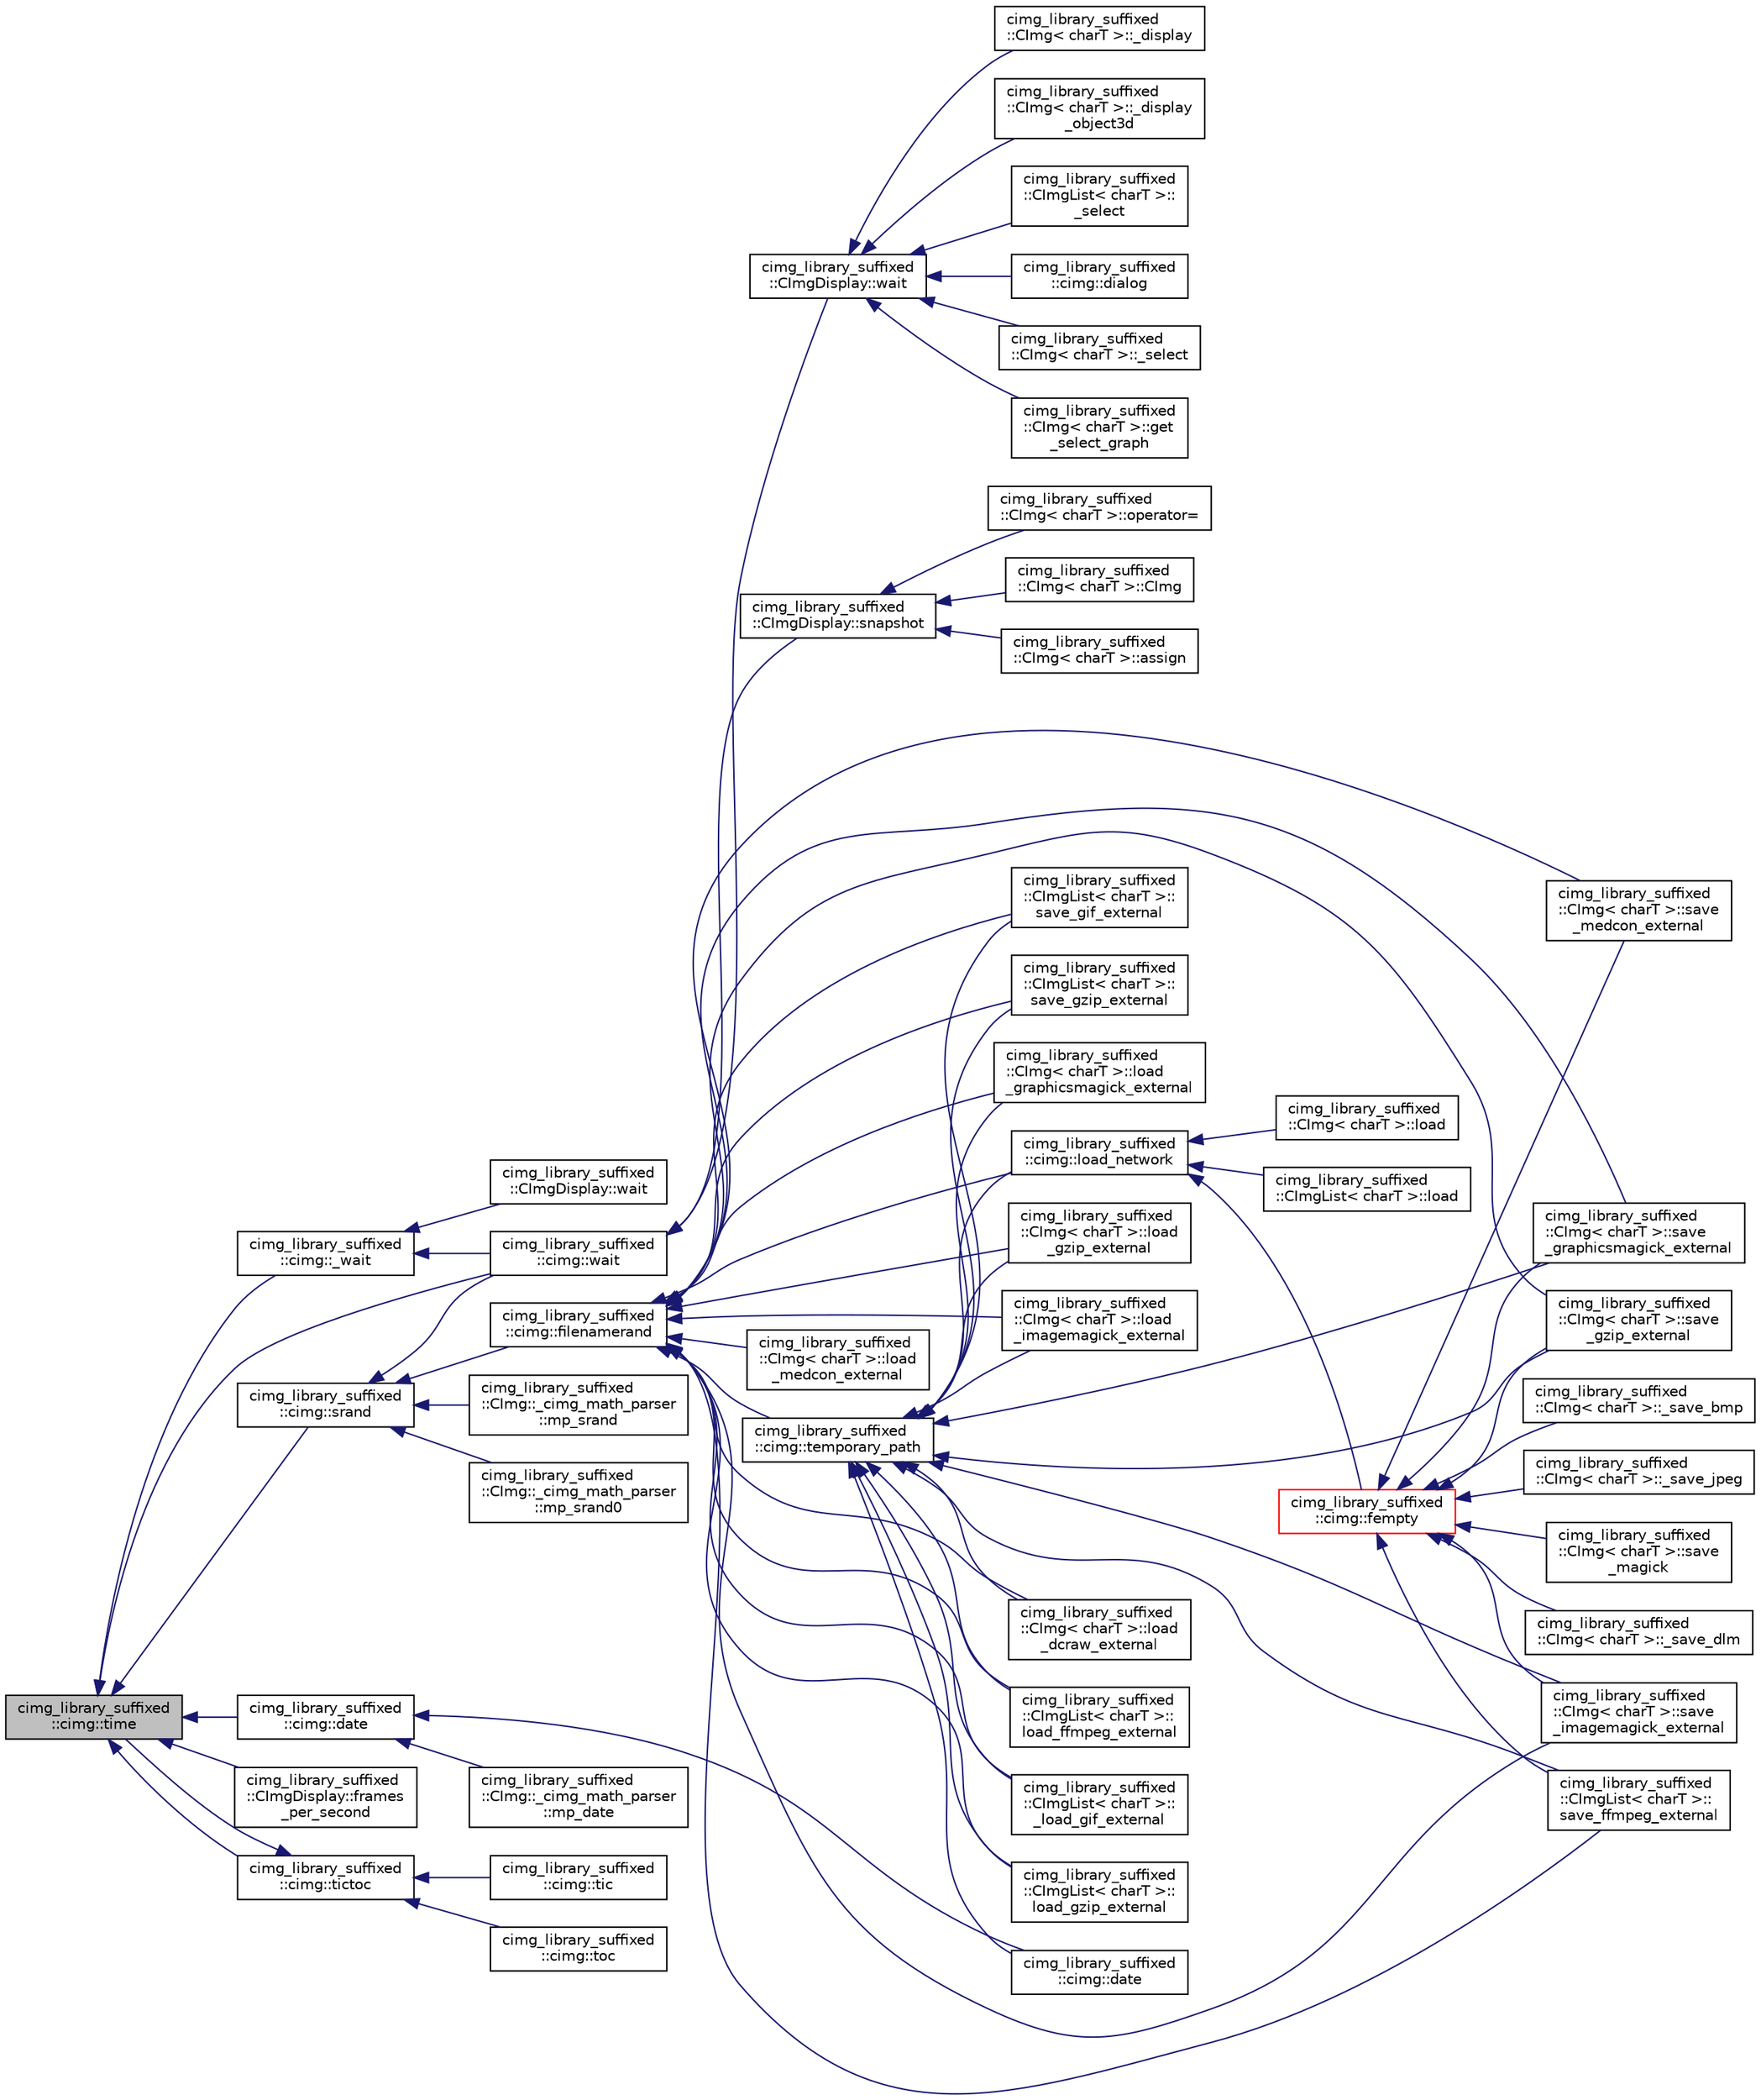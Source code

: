 digraph "cimg_library_suffixed::cimg::time"
{
  edge [fontname="Helvetica",fontsize="10",labelfontname="Helvetica",labelfontsize="10"];
  node [fontname="Helvetica",fontsize="10",shape=record];
  rankdir="LR";
  Node4330 [label="cimg_library_suffixed\l::cimg::time",height=0.2,width=0.4,color="black", fillcolor="grey75", style="filled", fontcolor="black"];
  Node4330 -> Node4331 [dir="back",color="midnightblue",fontsize="10",style="solid",fontname="Helvetica"];
  Node4331 [label="cimg_library_suffixed\l::cimg::_wait",height=0.2,width=0.4,color="black", fillcolor="white", style="filled",URL="$namespacecimg__library__suffixed_1_1cimg.html#a204c82b3ebad23bf1c996e216bbed9ad"];
  Node4331 -> Node4332 [dir="back",color="midnightblue",fontsize="10",style="solid",fontname="Helvetica"];
  Node4332 [label="cimg_library_suffixed\l::cimg::wait",height=0.2,width=0.4,color="black", fillcolor="white", style="filled",URL="$namespacecimg__library__suffixed_1_1cimg.html#a8431f8cf0989f40df3b6ac7d9dc90abd",tooltip="Wait for a given number of milliseconds since the last call to wait(). "];
  Node4332 -> Node4333 [dir="back",color="midnightblue",fontsize="10",style="solid",fontname="Helvetica"];
  Node4333 [label="cimg_library_suffixed\l::CImgDisplay::wait",height=0.2,width=0.4,color="black", fillcolor="white", style="filled",URL="$structcimg__library__suffixed_1_1_c_img_display.html#a6ba54ea916f502d782ccb787ce02ccbd",tooltip="Wait for any user event occuring on the current display. "];
  Node4333 -> Node4334 [dir="back",color="midnightblue",fontsize="10",style="solid",fontname="Helvetica"];
  Node4334 [label="cimg_library_suffixed\l::CImg\< charT \>::_select",height=0.2,width=0.4,color="black", fillcolor="white", style="filled",URL="$structcimg__library__suffixed_1_1_c_img.html#ad9b7141242d0b6e861a8014112ddb5b5"];
  Node4333 -> Node4335 [dir="back",color="midnightblue",fontsize="10",style="solid",fontname="Helvetica"];
  Node4335 [label="cimg_library_suffixed\l::CImg\< charT \>::get\l_select_graph",height=0.2,width=0.4,color="black", fillcolor="white", style="filled",URL="$structcimg__library__suffixed_1_1_c_img.html#a689f47424dc7c548ebfe53e431409199",tooltip="Select sub-graph in a graph. "];
  Node4333 -> Node4336 [dir="back",color="midnightblue",fontsize="10",style="solid",fontname="Helvetica"];
  Node4336 [label="cimg_library_suffixed\l::CImg\< charT \>::_display",height=0.2,width=0.4,color="black", fillcolor="white", style="filled",URL="$structcimg__library__suffixed_1_1_c_img.html#adf9d80c60e82b079056c31cb0fe61faf"];
  Node4333 -> Node4337 [dir="back",color="midnightblue",fontsize="10",style="solid",fontname="Helvetica"];
  Node4337 [label="cimg_library_suffixed\l::CImg\< charT \>::_display\l_object3d",height=0.2,width=0.4,color="black", fillcolor="white", style="filled",URL="$structcimg__library__suffixed_1_1_c_img.html#a8b40db5a9818c3f961a90840b271de6c"];
  Node4333 -> Node4338 [dir="back",color="midnightblue",fontsize="10",style="solid",fontname="Helvetica"];
  Node4338 [label="cimg_library_suffixed\l::CImgList\< charT \>::\l_select",height=0.2,width=0.4,color="black", fillcolor="white", style="filled",URL="$structcimg__library__suffixed_1_1_c_img_list.html#af8a6b01f20b2d459e5abe6b99836ea9a"];
  Node4333 -> Node4339 [dir="back",color="midnightblue",fontsize="10",style="solid",fontname="Helvetica"];
  Node4339 [label="cimg_library_suffixed\l::cimg::dialog",height=0.2,width=0.4,color="black", fillcolor="white", style="filled",URL="$namespacecimg__library__suffixed_1_1cimg.html#a11aed0e6b30d75bf50946ee78d1aed94",tooltip="Display a simple dialog box, and wait for the user&#39;s response. "];
  Node4332 -> Node4340 [dir="back",color="midnightblue",fontsize="10",style="solid",fontname="Helvetica"];
  Node4340 [label="cimg_library_suffixed\l::CImgDisplay::snapshot",height=0.2,width=0.4,color="black", fillcolor="white", style="filled",URL="$structcimg__library__suffixed_1_1_c_img_display.html#a914ee0515249db301dc66275861a6b3e",tooltip="Take a snapshot of the associated window content. "];
  Node4340 -> Node4341 [dir="back",color="midnightblue",fontsize="10",style="solid",fontname="Helvetica"];
  Node4341 [label="cimg_library_suffixed\l::CImg\< charT \>::CImg",height=0.2,width=0.4,color="black", fillcolor="white", style="filled",URL="$structcimg__library__suffixed_1_1_c_img.html#a015159d8cee61c2f2316c3e128470a71",tooltip="Construct image from a display window. "];
  Node4340 -> Node4342 [dir="back",color="midnightblue",fontsize="10",style="solid",fontname="Helvetica"];
  Node4342 [label="cimg_library_suffixed\l::CImg\< charT \>::assign",height=0.2,width=0.4,color="black", fillcolor="white", style="filled",URL="$structcimg__library__suffixed_1_1_c_img.html#a668fe887682e7cbb469409842bb98cd2",tooltip="Construct image from a display window . "];
  Node4340 -> Node4343 [dir="back",color="midnightblue",fontsize="10",style="solid",fontname="Helvetica"];
  Node4343 [label="cimg_library_suffixed\l::CImg\< charT \>::operator=",height=0.2,width=0.4,color="black", fillcolor="white", style="filled",URL="$structcimg__library__suffixed_1_1_c_img.html#a75e18966d8e02a9cee85642038e30a08",tooltip="Copy the content of a display window to the current image instance. "];
  Node4331 -> Node4344 [dir="back",color="midnightblue",fontsize="10",style="solid",fontname="Helvetica"];
  Node4344 [label="cimg_library_suffixed\l::CImgDisplay::wait",height=0.2,width=0.4,color="black", fillcolor="white", style="filled",URL="$structcimg__library__suffixed_1_1_c_img_display.html#a6a6bf6d5a43424d8e9728563dc79aa3f",tooltip="Wait for a given number of milliseconds since the last call to wait(). "];
  Node4330 -> Node4332 [dir="back",color="midnightblue",fontsize="10",style="solid",fontname="Helvetica"];
  Node4330 -> Node4345 [dir="back",color="midnightblue",fontsize="10",style="solid",fontname="Helvetica"];
  Node4345 [label="cimg_library_suffixed\l::cimg::srand",height=0.2,width=0.4,color="black", fillcolor="white", style="filled",URL="$namespacecimg__library__suffixed_1_1cimg.html#ab77520695d7b96687093353c613c410c"];
  Node4345 -> Node4332 [dir="back",color="midnightblue",fontsize="10",style="solid",fontname="Helvetica"];
  Node4345 -> Node4346 [dir="back",color="midnightblue",fontsize="10",style="solid",fontname="Helvetica"];
  Node4346 [label="cimg_library_suffixed\l::cimg::filenamerand",height=0.2,width=0.4,color="black", fillcolor="white", style="filled",URL="$namespacecimg__library__suffixed_1_1cimg.html#ae92216bbc140ed7afef601f72ba2bd81"];
  Node4346 -> Node4347 [dir="back",color="midnightblue",fontsize="10",style="solid",fontname="Helvetica"];
  Node4347 [label="cimg_library_suffixed\l::CImg\< charT \>::load\l_graphicsmagick_external",height=0.2,width=0.4,color="black", fillcolor="white", style="filled",URL="$structcimg__library__suffixed_1_1_c_img.html#a34578e61c66a0046835660bada43e3d6",tooltip="Load image using GraphicsMagick&#39;s external tool &#39;gm&#39;. "];
  Node4346 -> Node4348 [dir="back",color="midnightblue",fontsize="10",style="solid",fontname="Helvetica"];
  Node4348 [label="cimg_library_suffixed\l::CImg\< charT \>::load\l_gzip_external",height=0.2,width=0.4,color="black", fillcolor="white", style="filled",URL="$structcimg__library__suffixed_1_1_c_img.html#a1f1ef95d7faa4c2c7a72d3d347f30dad",tooltip="Load gzipped image file, using external tool &#39;gunzip&#39;. "];
  Node4346 -> Node4349 [dir="back",color="midnightblue",fontsize="10",style="solid",fontname="Helvetica"];
  Node4349 [label="cimg_library_suffixed\l::CImg\< charT \>::load\l_imagemagick_external",height=0.2,width=0.4,color="black", fillcolor="white", style="filled",URL="$structcimg__library__suffixed_1_1_c_img.html#a8278afa0b313d0f3465ef91dabdac549",tooltip="Load image using ImageMagick&#39;s external tool &#39;convert&#39;. "];
  Node4346 -> Node4350 [dir="back",color="midnightblue",fontsize="10",style="solid",fontname="Helvetica"];
  Node4350 [label="cimg_library_suffixed\l::CImg\< charT \>::load\l_medcon_external",height=0.2,width=0.4,color="black", fillcolor="white", style="filled",URL="$structcimg__library__suffixed_1_1_c_img.html#a8306218d5edf273c822113b799fd89cc",tooltip="Load image from a DICOM file, using XMedcon&#39;s external tool &#39;medcon&#39;. "];
  Node4346 -> Node4351 [dir="back",color="midnightblue",fontsize="10",style="solid",fontname="Helvetica"];
  Node4351 [label="cimg_library_suffixed\l::CImg\< charT \>::load\l_dcraw_external",height=0.2,width=0.4,color="black", fillcolor="white", style="filled",URL="$structcimg__library__suffixed_1_1_c_img.html#ae8ee2dbbc634767b37efabe0f0eb7104",tooltip="Load image from a RAW Color Camera file, using external tool &#39;dcraw&#39;. "];
  Node4346 -> Node4352 [dir="back",color="midnightblue",fontsize="10",style="solid",fontname="Helvetica"];
  Node4352 [label="cimg_library_suffixed\l::CImg\< charT \>::save\l_gzip_external",height=0.2,width=0.4,color="black", fillcolor="white", style="filled",URL="$structcimg__library__suffixed_1_1_c_img.html#a53983bb4f1ebe2a817b68029b8c04cb1",tooltip="Save image using gzip external binary. "];
  Node4346 -> Node4353 [dir="back",color="midnightblue",fontsize="10",style="solid",fontname="Helvetica"];
  Node4353 [label="cimg_library_suffixed\l::CImg\< charT \>::save\l_graphicsmagick_external",height=0.2,width=0.4,color="black", fillcolor="white", style="filled",URL="$structcimg__library__suffixed_1_1_c_img.html#a44f125968c20e8c7d833bf7d75c32db6",tooltip="Save image using GraphicsMagick&#39;s external binary. "];
  Node4346 -> Node4354 [dir="back",color="midnightblue",fontsize="10",style="solid",fontname="Helvetica"];
  Node4354 [label="cimg_library_suffixed\l::CImg\< charT \>::save\l_imagemagick_external",height=0.2,width=0.4,color="black", fillcolor="white", style="filled",URL="$structcimg__library__suffixed_1_1_c_img.html#afbf8db949f62c8bd3f2f73ba3d9c1420",tooltip="Save image using ImageMagick&#39;s external binary. "];
  Node4346 -> Node4355 [dir="back",color="midnightblue",fontsize="10",style="solid",fontname="Helvetica"];
  Node4355 [label="cimg_library_suffixed\l::CImg\< charT \>::save\l_medcon_external",height=0.2,width=0.4,color="black", fillcolor="white", style="filled",URL="$structcimg__library__suffixed_1_1_c_img.html#a30d02c3d77fc43c8b5845e92268cdab5",tooltip="Save image as a Dicom file. "];
  Node4346 -> Node4356 [dir="back",color="midnightblue",fontsize="10",style="solid",fontname="Helvetica"];
  Node4356 [label="cimg_library_suffixed\l::CImgList\< charT \>::\lload_ffmpeg_external",height=0.2,width=0.4,color="black", fillcolor="white", style="filled",URL="$structcimg__library__suffixed_1_1_c_img_list.html#aa1c97a6c05ba746d02440eec0ad2e602",tooltip="Load an image from a video file using the external tool &#39;ffmpeg&#39;. "];
  Node4346 -> Node4357 [dir="back",color="midnightblue",fontsize="10",style="solid",fontname="Helvetica"];
  Node4357 [label="cimg_library_suffixed\l::CImgList\< charT \>::\l_load_gif_external",height=0.2,width=0.4,color="black", fillcolor="white", style="filled",URL="$structcimg__library__suffixed_1_1_c_img_list.html#a666592ad2e1ecef3317d060696ebbfaa"];
  Node4346 -> Node4358 [dir="back",color="midnightblue",fontsize="10",style="solid",fontname="Helvetica"];
  Node4358 [label="cimg_library_suffixed\l::CImgList\< charT \>::\lload_gzip_external",height=0.2,width=0.4,color="black", fillcolor="white", style="filled",URL="$structcimg__library__suffixed_1_1_c_img_list.html#aae55e9a79bf2f7e08108dd200f63bf2c",tooltip="Load a gzipped list, using external tool &#39;gunzip&#39;. "];
  Node4346 -> Node4359 [dir="back",color="midnightblue",fontsize="10",style="solid",fontname="Helvetica"];
  Node4359 [label="cimg_library_suffixed\l::CImgList\< charT \>::\lsave_gif_external",height=0.2,width=0.4,color="black", fillcolor="white", style="filled",URL="$structcimg__library__suffixed_1_1_c_img_list.html#a759ef20b53f1e507973dc53fcc2c7bb2",tooltip="Save image sequence as a GIF animated file. "];
  Node4346 -> Node4360 [dir="back",color="midnightblue",fontsize="10",style="solid",fontname="Helvetica"];
  Node4360 [label="cimg_library_suffixed\l::CImgList\< charT \>::\lsave_gzip_external",height=0.2,width=0.4,color="black", fillcolor="white", style="filled",URL="$structcimg__library__suffixed_1_1_c_img_list.html#aad5afe8b913e276dd281255dd787b4ba",tooltip="Save list as a gzipped file, using external tool &#39;gzip&#39;. "];
  Node4346 -> Node4361 [dir="back",color="midnightblue",fontsize="10",style="solid",fontname="Helvetica"];
  Node4361 [label="cimg_library_suffixed\l::CImgList\< charT \>::\lsave_ffmpeg_external",height=0.2,width=0.4,color="black", fillcolor="white", style="filled",URL="$structcimg__library__suffixed_1_1_c_img_list.html#af09a45345581747984f4df0607418f2c",tooltip="Save image sequence, using the external tool &#39;ffmpeg&#39;. "];
  Node4346 -> Node4362 [dir="back",color="midnightblue",fontsize="10",style="solid",fontname="Helvetica"];
  Node4362 [label="cimg_library_suffixed\l::cimg::temporary_path",height=0.2,width=0.4,color="black", fillcolor="white", style="filled",URL="$namespacecimg__library__suffixed_1_1cimg.html#ae9af8e17db04e875db3b45cbe58892d6",tooltip="Get/set path to store temporary files. "];
  Node4362 -> Node4363 [dir="back",color="midnightblue",fontsize="10",style="solid",fontname="Helvetica"];
  Node4363 [label="cimg_library_suffixed\l::cimg::date",height=0.2,width=0.4,color="black", fillcolor="white", style="filled",URL="$namespacecimg__library__suffixed_1_1cimg.html#aac739bf544269324a04504ebe92b93e9",tooltip="Get current local time (single-attribute version). "];
  Node4362 -> Node4347 [dir="back",color="midnightblue",fontsize="10",style="solid",fontname="Helvetica"];
  Node4362 -> Node4348 [dir="back",color="midnightblue",fontsize="10",style="solid",fontname="Helvetica"];
  Node4362 -> Node4349 [dir="back",color="midnightblue",fontsize="10",style="solid",fontname="Helvetica"];
  Node4362 -> Node4351 [dir="back",color="midnightblue",fontsize="10",style="solid",fontname="Helvetica"];
  Node4362 -> Node4352 [dir="back",color="midnightblue",fontsize="10",style="solid",fontname="Helvetica"];
  Node4362 -> Node4353 [dir="back",color="midnightblue",fontsize="10",style="solid",fontname="Helvetica"];
  Node4362 -> Node4354 [dir="back",color="midnightblue",fontsize="10",style="solid",fontname="Helvetica"];
  Node4362 -> Node4356 [dir="back",color="midnightblue",fontsize="10",style="solid",fontname="Helvetica"];
  Node4362 -> Node4357 [dir="back",color="midnightblue",fontsize="10",style="solid",fontname="Helvetica"];
  Node4362 -> Node4358 [dir="back",color="midnightblue",fontsize="10",style="solid",fontname="Helvetica"];
  Node4362 -> Node4359 [dir="back",color="midnightblue",fontsize="10",style="solid",fontname="Helvetica"];
  Node4362 -> Node4360 [dir="back",color="midnightblue",fontsize="10",style="solid",fontname="Helvetica"];
  Node4362 -> Node4361 [dir="back",color="midnightblue",fontsize="10",style="solid",fontname="Helvetica"];
  Node4362 -> Node4364 [dir="back",color="midnightblue",fontsize="10",style="solid",fontname="Helvetica"];
  Node4364 [label="cimg_library_suffixed\l::cimg::load_network",height=0.2,width=0.4,color="black", fillcolor="white", style="filled",URL="$namespacecimg__library__suffixed_1_1cimg.html#a90c05fe6fc049cba75f3a12807e97158",tooltip="Load file from network as a local temporary file. "];
  Node4364 -> Node4365 [dir="back",color="midnightblue",fontsize="10",style="solid",fontname="Helvetica"];
  Node4365 [label="cimg_library_suffixed\l::cimg::fempty",height=0.2,width=0.4,color="red", fillcolor="white", style="filled",URL="$namespacecimg__library__suffixed_1_1cimg.html#a0f3577978081461118330fc3ecd4b9db",tooltip="Create an empty file. "];
  Node4365 -> Node4366 [dir="back",color="midnightblue",fontsize="10",style="solid",fontname="Helvetica"];
  Node4366 [label="cimg_library_suffixed\l::CImg\< charT \>::_save_dlm",height=0.2,width=0.4,color="black", fillcolor="white", style="filled",URL="$structcimg__library__suffixed_1_1_c_img.html#a78929d9b9d2af829f3e3fc576e99b61d"];
  Node4365 -> Node4367 [dir="back",color="midnightblue",fontsize="10",style="solid",fontname="Helvetica"];
  Node4367 [label="cimg_library_suffixed\l::CImg\< charT \>::_save_bmp",height=0.2,width=0.4,color="black", fillcolor="white", style="filled",URL="$structcimg__library__suffixed_1_1_c_img.html#ae9faefb948746c5d646fe5c80f28c4fc"];
  Node4365 -> Node4368 [dir="back",color="midnightblue",fontsize="10",style="solid",fontname="Helvetica"];
  Node4368 [label="cimg_library_suffixed\l::CImg\< charT \>::_save_jpeg",height=0.2,width=0.4,color="black", fillcolor="white", style="filled",URL="$structcimg__library__suffixed_1_1_c_img.html#aa41e292505817af60a4896ed19302304"];
  Node4365 -> Node4369 [dir="back",color="midnightblue",fontsize="10",style="solid",fontname="Helvetica"];
  Node4369 [label="cimg_library_suffixed\l::CImg\< charT \>::save\l_magick",height=0.2,width=0.4,color="black", fillcolor="white", style="filled",URL="$structcimg__library__suffixed_1_1_c_img.html#a6beb63196c9a26f6894e4654f771c1e5",tooltip="Save image, using built-in ImageMagick++ library. "];
  Node4365 -> Node4352 [dir="back",color="midnightblue",fontsize="10",style="solid",fontname="Helvetica"];
  Node4365 -> Node4353 [dir="back",color="midnightblue",fontsize="10",style="solid",fontname="Helvetica"];
  Node4365 -> Node4354 [dir="back",color="midnightblue",fontsize="10",style="solid",fontname="Helvetica"];
  Node4365 -> Node4355 [dir="back",color="midnightblue",fontsize="10",style="solid",fontname="Helvetica"];
  Node4365 -> Node4361 [dir="back",color="midnightblue",fontsize="10",style="solid",fontname="Helvetica"];
  Node4364 -> Node4387 [dir="back",color="midnightblue",fontsize="10",style="solid",fontname="Helvetica"];
  Node4387 [label="cimg_library_suffixed\l::CImg\< charT \>::load",height=0.2,width=0.4,color="black", fillcolor="white", style="filled",URL="$structcimg__library__suffixed_1_1_c_img.html#ae8353b28bfbc5c4421c7adfbb98fe32f",tooltip="Load image from a file. "];
  Node4364 -> Node4388 [dir="back",color="midnightblue",fontsize="10",style="solid",fontname="Helvetica"];
  Node4388 [label="cimg_library_suffixed\l::CImgList\< charT \>::load",height=0.2,width=0.4,color="black", fillcolor="white", style="filled",URL="$structcimg__library__suffixed_1_1_c_img_list.html#a63bd67d8dd2301933df7decb4612916e",tooltip="Load a list from a file. "];
  Node4346 -> Node4364 [dir="back",color="midnightblue",fontsize="10",style="solid",fontname="Helvetica"];
  Node4345 -> Node4389 [dir="back",color="midnightblue",fontsize="10",style="solid",fontname="Helvetica"];
  Node4389 [label="cimg_library_suffixed\l::CImg::_cimg_math_parser\l::mp_srand",height=0.2,width=0.4,color="black", fillcolor="white", style="filled",URL="$structcimg__library__suffixed_1_1_c_img_1_1__cimg__math__parser.html#a79b1c4558e420bb9ba09dd264286aad8"];
  Node4345 -> Node4390 [dir="back",color="midnightblue",fontsize="10",style="solid",fontname="Helvetica"];
  Node4390 [label="cimg_library_suffixed\l::CImg::_cimg_math_parser\l::mp_srand0",height=0.2,width=0.4,color="black", fillcolor="white", style="filled",URL="$structcimg__library__suffixed_1_1_c_img_1_1__cimg__math__parser.html#af7fb3feda25a9780c61545b7a4bc45f6"];
  Node4330 -> Node4391 [dir="back",color="midnightblue",fontsize="10",style="solid",fontname="Helvetica"];
  Node4391 [label="cimg_library_suffixed\l::cimg::date",height=0.2,width=0.4,color="black", fillcolor="white", style="filled",URL="$namespacecimg__library__suffixed_1_1cimg.html#a6b6e28a991c9e426d8cb1c6d1e02849e",tooltip="Get current local time (multiple-attributes version). "];
  Node4391 -> Node4363 [dir="back",color="midnightblue",fontsize="10",style="solid",fontname="Helvetica"];
  Node4391 -> Node4392 [dir="back",color="midnightblue",fontsize="10",style="solid",fontname="Helvetica"];
  Node4392 [label="cimg_library_suffixed\l::CImg::_cimg_math_parser\l::mp_date",height=0.2,width=0.4,color="black", fillcolor="white", style="filled",URL="$structcimg__library__suffixed_1_1_c_img_1_1__cimg__math__parser.html#a7d33acc96b377e03eb46ff759bd91d11"];
  Node4330 -> Node4393 [dir="back",color="midnightblue",fontsize="10",style="solid",fontname="Helvetica"];
  Node4393 [label="cimg_library_suffixed\l::CImgDisplay::frames\l_per_second",height=0.2,width=0.4,color="black", fillcolor="white", style="filled",URL="$structcimg__library__suffixed_1_1_c_img_display.html#ac98fc29fc303ea835a630ab2253cb7b4",tooltip="Return the current refresh rate, in frames per second. "];
  Node4330 -> Node4394 [dir="back",color="midnightblue",fontsize="10",style="solid",fontname="Helvetica"];
  Node4394 [label="cimg_library_suffixed\l::cimg::tictoc",height=0.2,width=0.4,color="black", fillcolor="white", style="filled",URL="$namespacecimg__library__suffixed_1_1cimg.html#ab47e3a7718b582df77725470f3824eb4"];
  Node4394 -> Node4330 [dir="back",color="midnightblue",fontsize="10",style="solid",fontname="Helvetica"];
  Node4394 -> Node4395 [dir="back",color="midnightblue",fontsize="10",style="solid",fontname="Helvetica"];
  Node4395 [label="cimg_library_suffixed\l::cimg::tic",height=0.2,width=0.4,color="black", fillcolor="white", style="filled",URL="$namespacecimg__library__suffixed_1_1cimg.html#a5bd41788a0caabcc16754f18b3454321",tooltip="Start tic/toc timer for time measurement between code instructions. "];
  Node4394 -> Node4396 [dir="back",color="midnightblue",fontsize="10",style="solid",fontname="Helvetica"];
  Node4396 [label="cimg_library_suffixed\l::cimg::toc",height=0.2,width=0.4,color="black", fillcolor="white", style="filled",URL="$namespacecimg__library__suffixed_1_1cimg.html#affb2a0951f575b9c39b83d0fd836a26d",tooltip="End tic/toc timer and displays elapsed time from last call to tic(). "];
}
